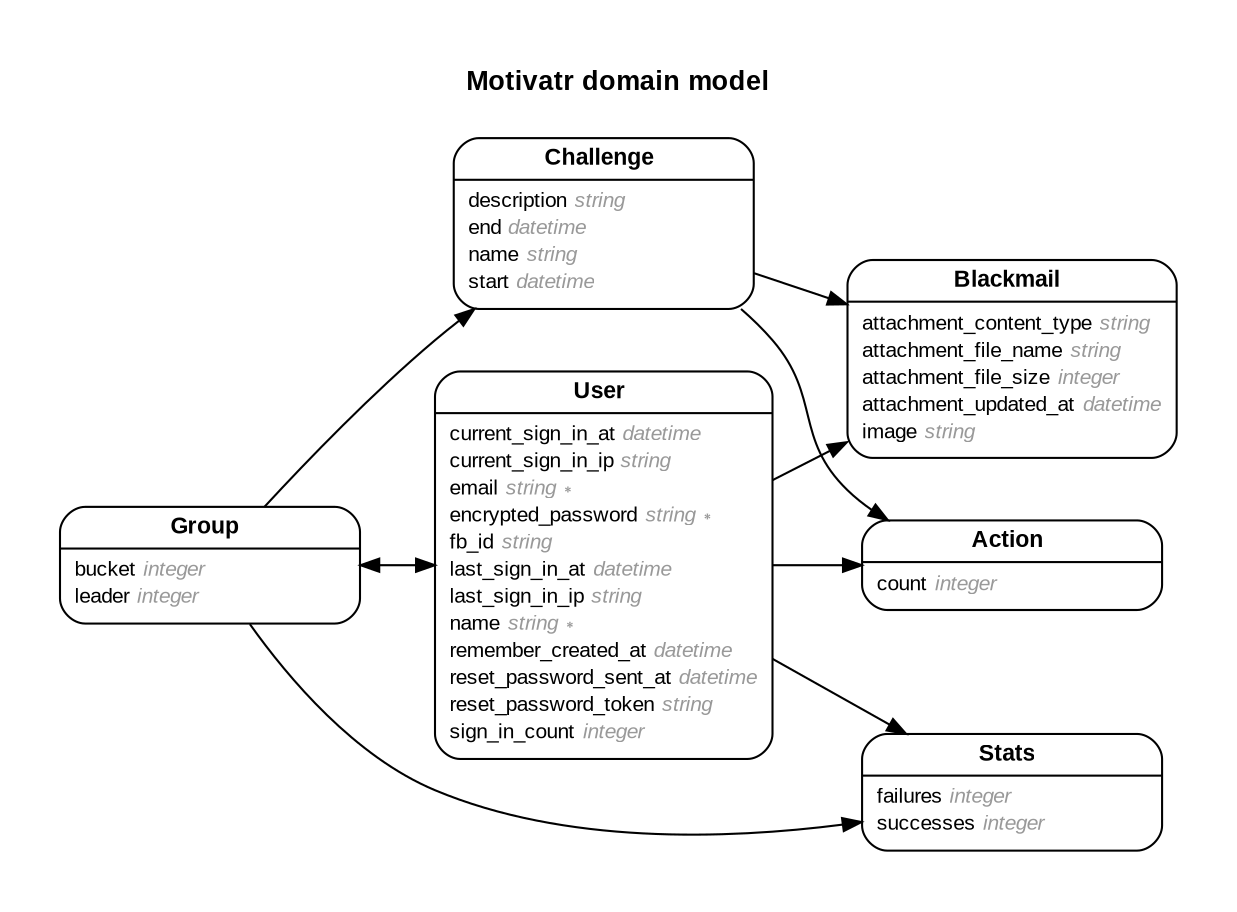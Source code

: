 digraph Motivatr {
  rankdir = "LR"; ranksep = "0.5"; nodesep = "0.4"; pad = "0.4,0.4"; margin = "0,0"; concentrate = "true"; labelloc = "t"; fontsize = "13"; fontname = "Arial Bold";
  node [shape = "Mrecord", fontsize = "10", fontname = "Arial", margin = "0.07,0.05", penwidth = "1.0"];
  edge [fontname = "Arial", fontsize = "7", dir = "both", arrowsize = "0.9", penwidth = "1.0", labelangle = "32", labeldistance = "1.8"];
  label = "Motivatr domain model\n\n";
  m_Action [label = <<table border="0" align="center" cellspacing="0.5" cellpadding="0" width="134">
  <tr><td align="center" valign="bottom" width="130"><font face="Arial Bold" point-size="11">Action</font></td></tr>
</table>
|
<table border="0" align="left" cellspacing="2" cellpadding="0" width="134">
  <tr><td align="left" width="130" port="count">count <font face="Arial Italic" color="grey60">integer</font></td></tr>
</table>
>];
  m_Blackmail [label = <<table border="0" align="center" cellspacing="0.5" cellpadding="0" width="134">
  <tr><td align="center" valign="bottom" width="130"><font face="Arial Bold" point-size="11">Blackmail</font></td></tr>
</table>
|
<table border="0" align="left" cellspacing="2" cellpadding="0" width="134">
  <tr><td align="left" width="130" port="attachment_content_type">attachment_content_type <font face="Arial Italic" color="grey60">string</font></td></tr>
  <tr><td align="left" width="130" port="attachment_file_name">attachment_file_name <font face="Arial Italic" color="grey60">string</font></td></tr>
  <tr><td align="left" width="130" port="attachment_file_size">attachment_file_size <font face="Arial Italic" color="grey60">integer</font></td></tr>
  <tr><td align="left" width="130" port="attachment_updated_at">attachment_updated_at <font face="Arial Italic" color="grey60">datetime</font></td></tr>
  <tr><td align="left" width="130" port="image">image <font face="Arial Italic" color="grey60">string</font></td></tr>
</table>
>];
  m_Challenge [label = <<table border="0" align="center" cellspacing="0.5" cellpadding="0" width="134">
  <tr><td align="center" valign="bottom" width="130"><font face="Arial Bold" point-size="11">Challenge</font></td></tr>
</table>
|
<table border="0" align="left" cellspacing="2" cellpadding="0" width="134">
  <tr><td align="left" width="130" port="description">description <font face="Arial Italic" color="grey60">string</font></td></tr>
  <tr><td align="left" width="130" port="end">end <font face="Arial Italic" color="grey60">datetime</font></td></tr>
  <tr><td align="left" width="130" port="name">name <font face="Arial Italic" color="grey60">string</font></td></tr>
  <tr><td align="left" width="130" port="start">start <font face="Arial Italic" color="grey60">datetime</font></td></tr>
</table>
>];
  m_Group [label = <<table border="0" align="center" cellspacing="0.5" cellpadding="0" width="134">
  <tr><td align="center" valign="bottom" width="130"><font face="Arial Bold" point-size="11">Group</font></td></tr>
</table>
|
<table border="0" align="left" cellspacing="2" cellpadding="0" width="134">
  <tr><td align="left" width="130" port="bucket">bucket <font face="Arial Italic" color="grey60">integer</font></td></tr>
  <tr><td align="left" width="130" port="leader">leader <font face="Arial Italic" color="grey60">integer</font></td></tr>
</table>
>];
  m_Stats [label = <<table border="0" align="center" cellspacing="0.5" cellpadding="0" width="134">
  <tr><td align="center" valign="bottom" width="130"><font face="Arial Bold" point-size="11">Stats</font></td></tr>
</table>
|
<table border="0" align="left" cellspacing="2" cellpadding="0" width="134">
  <tr><td align="left" width="130" port="failures">failures <font face="Arial Italic" color="grey60">integer</font></td></tr>
  <tr><td align="left" width="130" port="successes">successes <font face="Arial Italic" color="grey60">integer</font></td></tr>
</table>
>];
  m_User [label = <<table border="0" align="center" cellspacing="0.5" cellpadding="0" width="134">
  <tr><td align="center" valign="bottom" width="130"><font face="Arial Bold" point-size="11">User</font></td></tr>
</table>
|
<table border="0" align="left" cellspacing="2" cellpadding="0" width="134">
  <tr><td align="left" width="130" port="current_sign_in_at">current_sign_in_at <font face="Arial Italic" color="grey60">datetime</font></td></tr>
  <tr><td align="left" width="130" port="current_sign_in_ip">current_sign_in_ip <font face="Arial Italic" color="grey60">string</font></td></tr>
  <tr><td align="left" width="130" port="email">email <font face="Arial Italic" color="grey60">string ∗</font></td></tr>
  <tr><td align="left" width="130" port="encrypted_password">encrypted_password <font face="Arial Italic" color="grey60">string ∗</font></td></tr>
  <tr><td align="left" width="130" port="fb_id">fb_id <font face="Arial Italic" color="grey60">string</font></td></tr>
  <tr><td align="left" width="130" port="last_sign_in_at">last_sign_in_at <font face="Arial Italic" color="grey60">datetime</font></td></tr>
  <tr><td align="left" width="130" port="last_sign_in_ip">last_sign_in_ip <font face="Arial Italic" color="grey60">string</font></td></tr>
  <tr><td align="left" width="130" port="name">name <font face="Arial Italic" color="grey60">string ∗</font></td></tr>
  <tr><td align="left" width="130" port="remember_created_at">remember_created_at <font face="Arial Italic" color="grey60">datetime</font></td></tr>
  <tr><td align="left" width="130" port="reset_password_sent_at">reset_password_sent_at <font face="Arial Italic" color="grey60">datetime</font></td></tr>
  <tr><td align="left" width="130" port="reset_password_token">reset_password_token <font face="Arial Italic" color="grey60">string</font></td></tr>
  <tr><td align="left" width="130" port="sign_in_count">sign_in_count <font face="Arial Italic" color="grey60">integer</font></td></tr>
</table>
>];
  m_Group -> m_User [arrowhead = "normal", arrowtail = "normal", weight = "2"]
  m_User -> m_Blackmail [arrowhead = "normal", arrowtail = "none", weight = "2"]
  m_Group -> m_Challenge [arrowhead = "normal", arrowtail = "none", weight = "2"]
  m_Challenge -> m_Blackmail [arrowhead = "normal", arrowtail = "none", weight = "1"]
  m_Challenge -> m_Action [arrowhead = "normal", arrowtail = "none", weight = "1"]
  m_User -> m_Action [arrowhead = "normal", arrowtail = "none", weight = "1"]
  m_User -> m_Stats [arrowhead = "normal", arrowtail = "none", weight = "1"]
  m_Group -> m_Stats [arrowhead = "normal", arrowtail = "none", weight = "1"]
}

